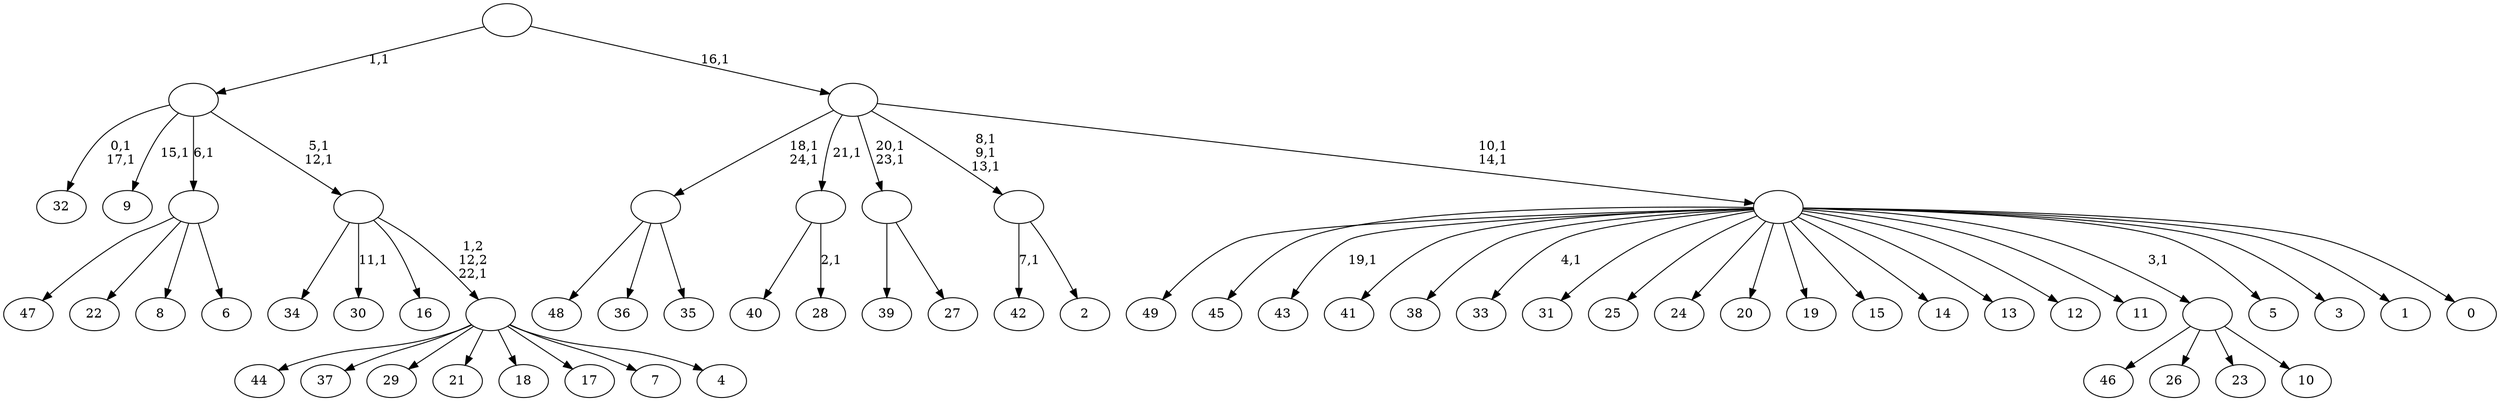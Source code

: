 digraph T {
	75 [label="49"]
	74 [label="48"]
	73 [label="47"]
	72 [label="46"]
	71 [label="45"]
	70 [label="44"]
	69 [label="43"]
	67 [label="42"]
	65 [label="41"]
	64 [label="40"]
	63 [label="39"]
	62 [label="38"]
	61 [label="37"]
	60 [label="36"]
	59 [label="35"]
	58 [label=""]
	56 [label="34"]
	55 [label="33"]
	53 [label="32"]
	50 [label="31"]
	49 [label="30"]
	47 [label="29"]
	46 [label="28"]
	44 [label=""]
	43 [label="27"]
	42 [label=""]
	40 [label="26"]
	39 [label="25"]
	38 [label="24"]
	37 [label="23"]
	36 [label="22"]
	35 [label="21"]
	34 [label="20"]
	33 [label="19"]
	32 [label="18"]
	31 [label="17"]
	30 [label="16"]
	29 [label="15"]
	28 [label="14"]
	27 [label="13"]
	26 [label="12"]
	25 [label="11"]
	24 [label="10"]
	23 [label=""]
	22 [label="9"]
	20 [label="8"]
	19 [label="7"]
	18 [label="6"]
	17 [label=""]
	16 [label="5"]
	15 [label="4"]
	14 [label=""]
	13 [label=""]
	11 [label=""]
	10 [label="3"]
	9 [label="2"]
	8 [label=""]
	5 [label="1"]
	4 [label="0"]
	3 [label=""]
	1 [label=""]
	0 [label=""]
	58 -> 74 [label=""]
	58 -> 60 [label=""]
	58 -> 59 [label=""]
	44 -> 46 [label="2,1"]
	44 -> 64 [label=""]
	42 -> 63 [label=""]
	42 -> 43 [label=""]
	23 -> 72 [label=""]
	23 -> 40 [label=""]
	23 -> 37 [label=""]
	23 -> 24 [label=""]
	17 -> 73 [label=""]
	17 -> 36 [label=""]
	17 -> 20 [label=""]
	17 -> 18 [label=""]
	14 -> 70 [label=""]
	14 -> 61 [label=""]
	14 -> 47 [label=""]
	14 -> 35 [label=""]
	14 -> 32 [label=""]
	14 -> 31 [label=""]
	14 -> 19 [label=""]
	14 -> 15 [label=""]
	13 -> 49 [label="11,1"]
	13 -> 56 [label=""]
	13 -> 30 [label=""]
	13 -> 14 [label="1,2\n12,2\n22,1"]
	11 -> 13 [label="5,1\n12,1"]
	11 -> 22 [label="15,1"]
	11 -> 53 [label="0,1\n17,1"]
	11 -> 17 [label="6,1"]
	8 -> 67 [label="7,1"]
	8 -> 9 [label=""]
	3 -> 55 [label="4,1"]
	3 -> 69 [label="19,1"]
	3 -> 75 [label=""]
	3 -> 71 [label=""]
	3 -> 65 [label=""]
	3 -> 62 [label=""]
	3 -> 50 [label=""]
	3 -> 39 [label=""]
	3 -> 38 [label=""]
	3 -> 34 [label=""]
	3 -> 33 [label=""]
	3 -> 29 [label=""]
	3 -> 28 [label=""]
	3 -> 27 [label=""]
	3 -> 26 [label=""]
	3 -> 25 [label=""]
	3 -> 23 [label="3,1"]
	3 -> 16 [label=""]
	3 -> 10 [label=""]
	3 -> 5 [label=""]
	3 -> 4 [label=""]
	1 -> 3 [label="10,1\n14,1"]
	1 -> 8 [label="8,1\n9,1\n13,1"]
	1 -> 42 [label="20,1\n23,1"]
	1 -> 58 [label="18,1\n24,1"]
	1 -> 44 [label="21,1"]
	0 -> 11 [label="1,1"]
	0 -> 1 [label="16,1"]
}
